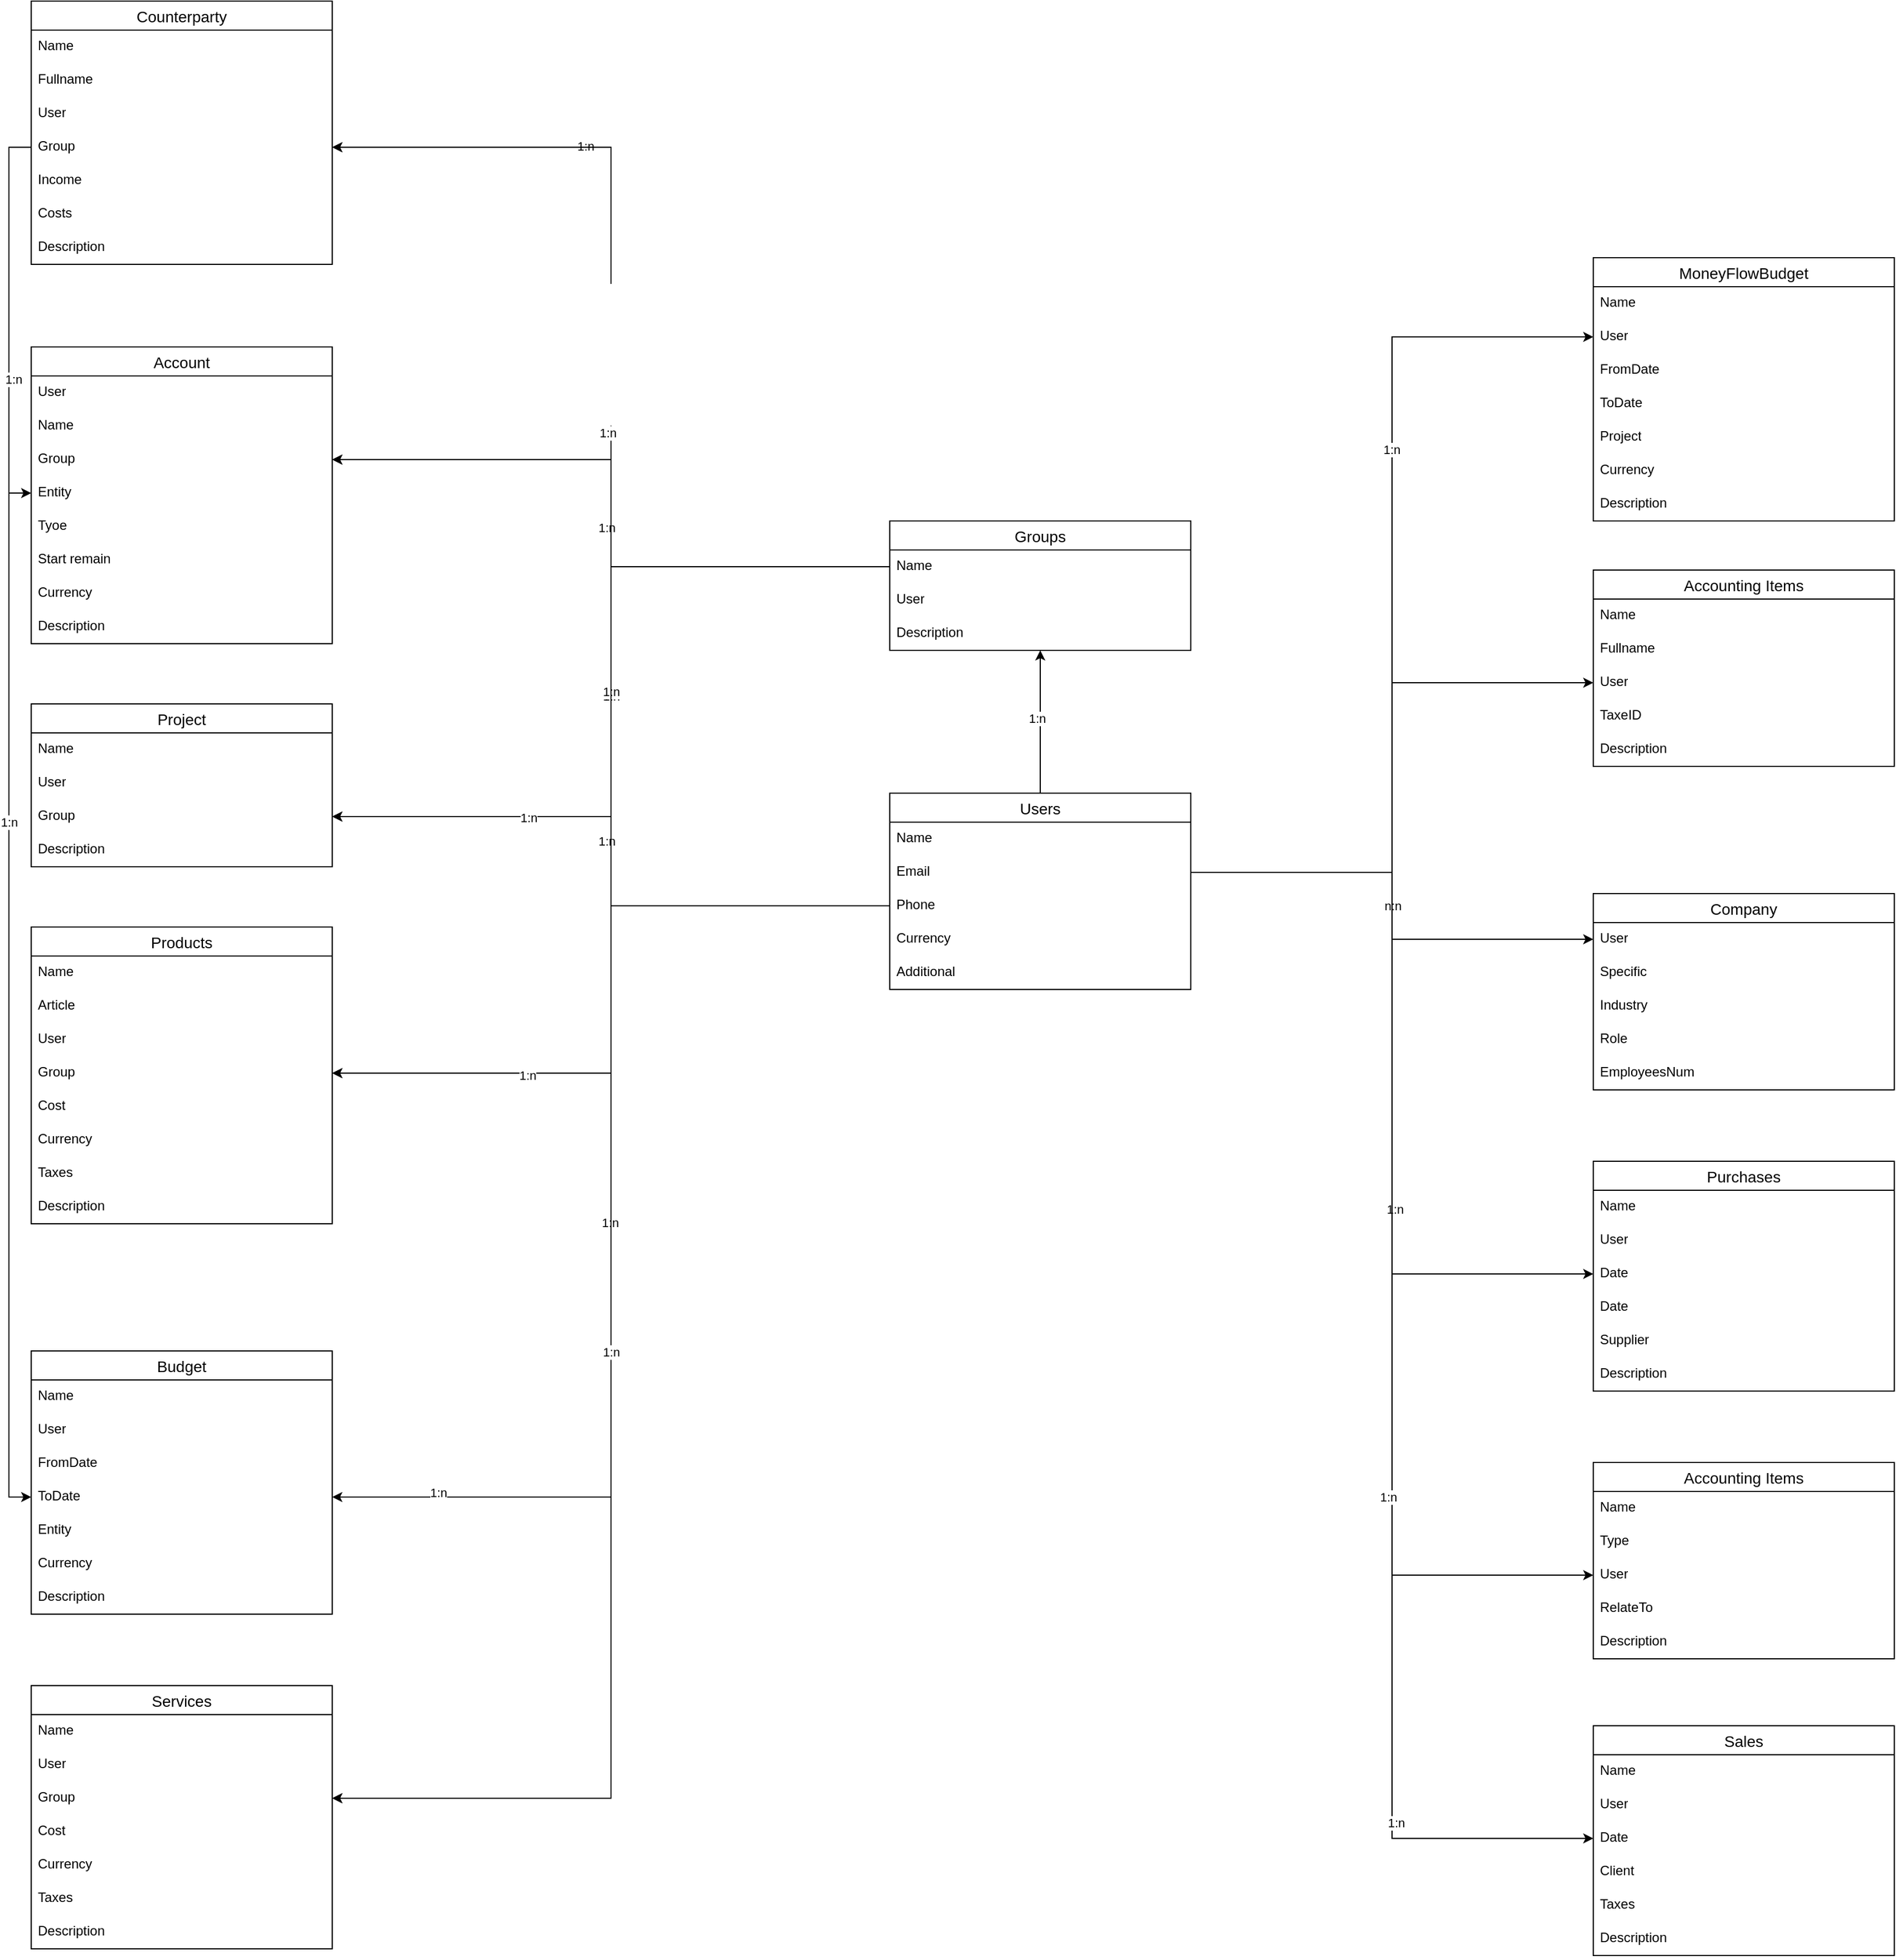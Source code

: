 <mxfile version="21.6.8" type="github">
  <diagram name="Страница — 1" id="mEp1RRlqgZ2As4-U362g">
    <mxGraphModel dx="4247" dy="3499" grid="1" gridSize="10" guides="1" tooltips="1" connect="1" arrows="1" fold="1" page="1" pageScale="1" pageWidth="827" pageHeight="1169" math="0" shadow="0">
      <root>
        <mxCell id="0" />
        <mxCell id="1" parent="0" />
        <mxCell id="NKSvLtSjJCqByz_AvDBq-24" style="edgeStyle=orthogonalEdgeStyle;rounded=0;orthogonalLoop=1;jettySize=auto;html=1;exitX=0;exitY=0.5;exitDx=0;exitDy=0;entryX=1;entryY=0.5;entryDx=0;entryDy=0;" parent="1" source="NKSvLtSjJCqByz_AvDBq-4" target="NKSvLtSjJCqByz_AvDBq-17" edge="1">
          <mxGeometry relative="1" as="geometry" />
        </mxCell>
        <mxCell id="NKSvLtSjJCqByz_AvDBq-25" value="1:n" style="edgeLabel;html=1;align=center;verticalAlign=middle;resizable=0;points=[];" parent="NKSvLtSjJCqByz_AvDBq-24" vertex="1" connectable="0">
          <mxGeometry x="-0.027" relative="1" as="geometry">
            <mxPoint as="offset" />
          </mxGeometry>
        </mxCell>
        <mxCell id="dPXrafUQXEAh571yOO6m-11" style="edgeStyle=orthogonalEdgeStyle;rounded=0;orthogonalLoop=1;jettySize=auto;html=1;exitX=0.5;exitY=0;exitDx=0;exitDy=0;entryX=0.5;entryY=1;entryDx=0;entryDy=0;" edge="1" parent="1" source="NKSvLtSjJCqByz_AvDBq-1" target="NKSvLtSjJCqByz_AvDBq-110">
          <mxGeometry relative="1" as="geometry" />
        </mxCell>
        <mxCell id="dPXrafUQXEAh571yOO6m-12" value="1:n" style="edgeLabel;html=1;align=center;verticalAlign=middle;resizable=0;points=[];" vertex="1" connectable="0" parent="dPXrafUQXEAh571yOO6m-11">
          <mxGeometry x="0.051" y="3" relative="1" as="geometry">
            <mxPoint as="offset" />
          </mxGeometry>
        </mxCell>
        <mxCell id="NKSvLtSjJCqByz_AvDBq-1" value="Users" style="swimlane;fontStyle=0;childLayout=stackLayout;horizontal=1;startSize=26;horizontalStack=0;resizeParent=1;resizeParentMax=0;resizeLast=0;collapsible=1;marginBottom=0;align=center;fontSize=14;" parent="1" vertex="1">
          <mxGeometry x="340" width="270" height="176" as="geometry" />
        </mxCell>
        <mxCell id="NKSvLtSjJCqByz_AvDBq-2" value="Name" style="text;strokeColor=none;fillColor=none;spacingLeft=4;spacingRight=4;overflow=hidden;rotatable=0;points=[[0,0.5],[1,0.5]];portConstraint=eastwest;fontSize=12;whiteSpace=wrap;html=1;" parent="NKSvLtSjJCqByz_AvDBq-1" vertex="1">
          <mxGeometry y="26" width="270" height="30" as="geometry" />
        </mxCell>
        <mxCell id="NKSvLtSjJCqByz_AvDBq-3" value="Email" style="text;strokeColor=none;fillColor=none;spacingLeft=4;spacingRight=4;overflow=hidden;rotatable=0;points=[[0,0.5],[1,0.5]];portConstraint=eastwest;fontSize=12;whiteSpace=wrap;html=1;" parent="NKSvLtSjJCqByz_AvDBq-1" vertex="1">
          <mxGeometry y="56" width="270" height="30" as="geometry" />
        </mxCell>
        <mxCell id="NKSvLtSjJCqByz_AvDBq-4" value="Phone" style="text;strokeColor=none;fillColor=none;spacingLeft=4;spacingRight=4;overflow=hidden;rotatable=0;points=[[0,0.5],[1,0.5]];portConstraint=eastwest;fontSize=12;whiteSpace=wrap;html=1;" parent="NKSvLtSjJCqByz_AvDBq-1" vertex="1">
          <mxGeometry y="86" width="270" height="30" as="geometry" />
        </mxCell>
        <mxCell id="NKSvLtSjJCqByz_AvDBq-10" value="Currency" style="text;strokeColor=none;fillColor=none;spacingLeft=4;spacingRight=4;overflow=hidden;rotatable=0;points=[[0,0.5],[1,0.5]];portConstraint=eastwest;fontSize=12;whiteSpace=wrap;html=1;" parent="NKSvLtSjJCqByz_AvDBq-1" vertex="1">
          <mxGeometry y="116" width="270" height="30" as="geometry" />
        </mxCell>
        <mxCell id="NKSvLtSjJCqByz_AvDBq-11" value="Additional" style="text;strokeColor=none;fillColor=none;spacingLeft=4;spacingRight=4;overflow=hidden;rotatable=0;points=[[0,0.5],[1,0.5]];portConstraint=eastwest;fontSize=12;whiteSpace=wrap;html=1;" parent="NKSvLtSjJCqByz_AvDBq-1" vertex="1">
          <mxGeometry y="146" width="270" height="30" as="geometry" />
        </mxCell>
        <mxCell id="NKSvLtSjJCqByz_AvDBq-14" value="Account" style="swimlane;fontStyle=0;childLayout=stackLayout;horizontal=1;startSize=26;horizontalStack=0;resizeParent=1;resizeParentMax=0;resizeLast=0;collapsible=1;marginBottom=0;align=center;fontSize=14;" parent="1" vertex="1">
          <mxGeometry x="-430" y="-400" width="270" height="266" as="geometry" />
        </mxCell>
        <mxCell id="NKSvLtSjJCqByz_AvDBq-15" value="User" style="text;strokeColor=none;fillColor=none;spacingLeft=4;spacingRight=4;overflow=hidden;rotatable=0;points=[[0,0.5],[1,0.5]];portConstraint=eastwest;fontSize=12;whiteSpace=wrap;html=1;" parent="NKSvLtSjJCqByz_AvDBq-14" vertex="1">
          <mxGeometry y="26" width="270" height="30" as="geometry" />
        </mxCell>
        <mxCell id="NKSvLtSjJCqByz_AvDBq-16" value="Name" style="text;strokeColor=none;fillColor=none;spacingLeft=4;spacingRight=4;overflow=hidden;rotatable=0;points=[[0,0.5],[1,0.5]];portConstraint=eastwest;fontSize=12;whiteSpace=wrap;html=1;" parent="NKSvLtSjJCqByz_AvDBq-14" vertex="1">
          <mxGeometry y="56" width="270" height="30" as="geometry" />
        </mxCell>
        <mxCell id="NKSvLtSjJCqByz_AvDBq-17" value="Group" style="text;strokeColor=none;fillColor=none;spacingLeft=4;spacingRight=4;overflow=hidden;rotatable=0;points=[[0,0.5],[1,0.5]];portConstraint=eastwest;fontSize=12;whiteSpace=wrap;html=1;" parent="NKSvLtSjJCqByz_AvDBq-14" vertex="1">
          <mxGeometry y="86" width="270" height="30" as="geometry" />
        </mxCell>
        <mxCell id="NKSvLtSjJCqByz_AvDBq-18" value="Entity" style="text;strokeColor=none;fillColor=none;spacingLeft=4;spacingRight=4;overflow=hidden;rotatable=0;points=[[0,0.5],[1,0.5]];portConstraint=eastwest;fontSize=12;whiteSpace=wrap;html=1;" parent="NKSvLtSjJCqByz_AvDBq-14" vertex="1">
          <mxGeometry y="116" width="270" height="30" as="geometry" />
        </mxCell>
        <mxCell id="NKSvLtSjJCqByz_AvDBq-19" value="Tyoe" style="text;strokeColor=none;fillColor=none;spacingLeft=4;spacingRight=4;overflow=hidden;rotatable=0;points=[[0,0.5],[1,0.5]];portConstraint=eastwest;fontSize=12;whiteSpace=wrap;html=1;" parent="NKSvLtSjJCqByz_AvDBq-14" vertex="1">
          <mxGeometry y="146" width="270" height="30" as="geometry" />
        </mxCell>
        <mxCell id="NKSvLtSjJCqByz_AvDBq-20" value="Start remain" style="text;strokeColor=none;fillColor=none;spacingLeft=4;spacingRight=4;overflow=hidden;rotatable=0;points=[[0,0.5],[1,0.5]];portConstraint=eastwest;fontSize=12;whiteSpace=wrap;html=1;" parent="NKSvLtSjJCqByz_AvDBq-14" vertex="1">
          <mxGeometry y="176" width="270" height="30" as="geometry" />
        </mxCell>
        <mxCell id="NKSvLtSjJCqByz_AvDBq-21" value="Currency" style="text;strokeColor=none;fillColor=none;spacingLeft=4;spacingRight=4;overflow=hidden;rotatable=0;points=[[0,0.5],[1,0.5]];portConstraint=eastwest;fontSize=12;whiteSpace=wrap;html=1;" parent="NKSvLtSjJCqByz_AvDBq-14" vertex="1">
          <mxGeometry y="206" width="270" height="30" as="geometry" />
        </mxCell>
        <mxCell id="NKSvLtSjJCqByz_AvDBq-22" value="Description" style="text;strokeColor=none;fillColor=none;spacingLeft=4;spacingRight=4;overflow=hidden;rotatable=0;points=[[0,0.5],[1,0.5]];portConstraint=eastwest;fontSize=12;whiteSpace=wrap;html=1;" parent="NKSvLtSjJCqByz_AvDBq-14" vertex="1">
          <mxGeometry y="236" width="270" height="30" as="geometry" />
        </mxCell>
        <mxCell id="NKSvLtSjJCqByz_AvDBq-26" value="Company" style="swimlane;fontStyle=0;childLayout=stackLayout;horizontal=1;startSize=26;horizontalStack=0;resizeParent=1;resizeParentMax=0;resizeLast=0;collapsible=1;marginBottom=0;align=center;fontSize=14;" parent="1" vertex="1">
          <mxGeometry x="971" y="90" width="270" height="176" as="geometry" />
        </mxCell>
        <mxCell id="NKSvLtSjJCqByz_AvDBq-27" value="User" style="text;strokeColor=none;fillColor=none;spacingLeft=4;spacingRight=4;overflow=hidden;rotatable=0;points=[[0,0.5],[1,0.5]];portConstraint=eastwest;fontSize=12;whiteSpace=wrap;html=1;" parent="NKSvLtSjJCqByz_AvDBq-26" vertex="1">
          <mxGeometry y="26" width="270" height="30" as="geometry" />
        </mxCell>
        <mxCell id="NKSvLtSjJCqByz_AvDBq-28" value="Specific" style="text;strokeColor=none;fillColor=none;spacingLeft=4;spacingRight=4;overflow=hidden;rotatable=0;points=[[0,0.5],[1,0.5]];portConstraint=eastwest;fontSize=12;whiteSpace=wrap;html=1;" parent="NKSvLtSjJCqByz_AvDBq-26" vertex="1">
          <mxGeometry y="56" width="270" height="30" as="geometry" />
        </mxCell>
        <mxCell id="NKSvLtSjJCqByz_AvDBq-29" value="Industry" style="text;strokeColor=none;fillColor=none;spacingLeft=4;spacingRight=4;overflow=hidden;rotatable=0;points=[[0,0.5],[1,0.5]];portConstraint=eastwest;fontSize=12;whiteSpace=wrap;html=1;" parent="NKSvLtSjJCqByz_AvDBq-26" vertex="1">
          <mxGeometry y="86" width="270" height="30" as="geometry" />
        </mxCell>
        <mxCell id="NKSvLtSjJCqByz_AvDBq-30" value="Role" style="text;strokeColor=none;fillColor=none;spacingLeft=4;spacingRight=4;overflow=hidden;rotatable=0;points=[[0,0.5],[1,0.5]];portConstraint=eastwest;fontSize=12;whiteSpace=wrap;html=1;" parent="NKSvLtSjJCqByz_AvDBq-26" vertex="1">
          <mxGeometry y="116" width="270" height="30" as="geometry" />
        </mxCell>
        <mxCell id="NKSvLtSjJCqByz_AvDBq-31" value="EmployeesNum" style="text;strokeColor=none;fillColor=none;spacingLeft=4;spacingRight=4;overflow=hidden;rotatable=0;points=[[0,0.5],[1,0.5]];portConstraint=eastwest;fontSize=12;whiteSpace=wrap;html=1;" parent="NKSvLtSjJCqByz_AvDBq-26" vertex="1">
          <mxGeometry y="146" width="270" height="30" as="geometry" />
        </mxCell>
        <mxCell id="NKSvLtSjJCqByz_AvDBq-32" value="n:n" style="edgeStyle=orthogonalEdgeStyle;rounded=0;orthogonalLoop=1;jettySize=auto;html=1;exitX=1;exitY=0.5;exitDx=0;exitDy=0;" parent="1" source="NKSvLtSjJCqByz_AvDBq-3" target="NKSvLtSjJCqByz_AvDBq-27" edge="1">
          <mxGeometry relative="1" as="geometry" />
        </mxCell>
        <mxCell id="NKSvLtSjJCqByz_AvDBq-33" value="Sales" style="swimlane;fontStyle=0;childLayout=stackLayout;horizontal=1;startSize=26;horizontalStack=0;resizeParent=1;resizeParentMax=0;resizeLast=0;collapsible=1;marginBottom=0;align=center;fontSize=14;" parent="1" vertex="1">
          <mxGeometry x="971" y="836" width="270" height="206" as="geometry" />
        </mxCell>
        <mxCell id="NKSvLtSjJCqByz_AvDBq-34" value="Name" style="text;strokeColor=none;fillColor=none;spacingLeft=4;spacingRight=4;overflow=hidden;rotatable=0;points=[[0,0.5],[1,0.5]];portConstraint=eastwest;fontSize=12;whiteSpace=wrap;html=1;" parent="NKSvLtSjJCqByz_AvDBq-33" vertex="1">
          <mxGeometry y="26" width="270" height="30" as="geometry" />
        </mxCell>
        <mxCell id="NKSvLtSjJCqByz_AvDBq-35" value="User" style="text;strokeColor=none;fillColor=none;spacingLeft=4;spacingRight=4;overflow=hidden;rotatable=0;points=[[0,0.5],[1,0.5]];portConstraint=eastwest;fontSize=12;whiteSpace=wrap;html=1;" parent="NKSvLtSjJCqByz_AvDBq-33" vertex="1">
          <mxGeometry y="56" width="270" height="30" as="geometry" />
        </mxCell>
        <mxCell id="NKSvLtSjJCqByz_AvDBq-36" value="Date" style="text;strokeColor=none;fillColor=none;spacingLeft=4;spacingRight=4;overflow=hidden;rotatable=0;points=[[0,0.5],[1,0.5]];portConstraint=eastwest;fontSize=12;whiteSpace=wrap;html=1;" parent="NKSvLtSjJCqByz_AvDBq-33" vertex="1">
          <mxGeometry y="86" width="270" height="30" as="geometry" />
        </mxCell>
        <mxCell id="NKSvLtSjJCqByz_AvDBq-37" value="Client" style="text;strokeColor=none;fillColor=none;spacingLeft=4;spacingRight=4;overflow=hidden;rotatable=0;points=[[0,0.5],[1,0.5]];portConstraint=eastwest;fontSize=12;whiteSpace=wrap;html=1;" parent="NKSvLtSjJCqByz_AvDBq-33" vertex="1">
          <mxGeometry y="116" width="270" height="30" as="geometry" />
        </mxCell>
        <mxCell id="NKSvLtSjJCqByz_AvDBq-38" value="Taxes" style="text;strokeColor=none;fillColor=none;spacingLeft=4;spacingRight=4;overflow=hidden;rotatable=0;points=[[0,0.5],[1,0.5]];portConstraint=eastwest;fontSize=12;whiteSpace=wrap;html=1;" parent="NKSvLtSjJCqByz_AvDBq-33" vertex="1">
          <mxGeometry y="146" width="270" height="30" as="geometry" />
        </mxCell>
        <mxCell id="NKSvLtSjJCqByz_AvDBq-39" value="Description" style="text;strokeColor=none;fillColor=none;spacingLeft=4;spacingRight=4;overflow=hidden;rotatable=0;points=[[0,0.5],[1,0.5]];portConstraint=eastwest;fontSize=12;whiteSpace=wrap;html=1;" parent="NKSvLtSjJCqByz_AvDBq-33" vertex="1">
          <mxGeometry y="176" width="270" height="30" as="geometry" />
        </mxCell>
        <mxCell id="NKSvLtSjJCqByz_AvDBq-40" value="Purchases" style="swimlane;fontStyle=0;childLayout=stackLayout;horizontal=1;startSize=26;horizontalStack=0;resizeParent=1;resizeParentMax=0;resizeLast=0;collapsible=1;marginBottom=0;align=center;fontSize=14;" parent="1" vertex="1">
          <mxGeometry x="971" y="330" width="270" height="206" as="geometry" />
        </mxCell>
        <mxCell id="NKSvLtSjJCqByz_AvDBq-41" value="Name" style="text;strokeColor=none;fillColor=none;spacingLeft=4;spacingRight=4;overflow=hidden;rotatable=0;points=[[0,0.5],[1,0.5]];portConstraint=eastwest;fontSize=12;whiteSpace=wrap;html=1;" parent="NKSvLtSjJCqByz_AvDBq-40" vertex="1">
          <mxGeometry y="26" width="270" height="30" as="geometry" />
        </mxCell>
        <mxCell id="NKSvLtSjJCqByz_AvDBq-42" value="User" style="text;strokeColor=none;fillColor=none;spacingLeft=4;spacingRight=4;overflow=hidden;rotatable=0;points=[[0,0.5],[1,0.5]];portConstraint=eastwest;fontSize=12;whiteSpace=wrap;html=1;" parent="NKSvLtSjJCqByz_AvDBq-40" vertex="1">
          <mxGeometry y="56" width="270" height="30" as="geometry" />
        </mxCell>
        <mxCell id="NKSvLtSjJCqByz_AvDBq-43" value="Date" style="text;strokeColor=none;fillColor=none;spacingLeft=4;spacingRight=4;overflow=hidden;rotatable=0;points=[[0,0.5],[1,0.5]];portConstraint=eastwest;fontSize=12;whiteSpace=wrap;html=1;" parent="NKSvLtSjJCqByz_AvDBq-40" vertex="1">
          <mxGeometry y="86" width="270" height="30" as="geometry" />
        </mxCell>
        <mxCell id="NKSvLtSjJCqByz_AvDBq-169" value="Date" style="text;strokeColor=none;fillColor=none;spacingLeft=4;spacingRight=4;overflow=hidden;rotatable=0;points=[[0,0.5],[1,0.5]];portConstraint=eastwest;fontSize=12;whiteSpace=wrap;html=1;" parent="NKSvLtSjJCqByz_AvDBq-40" vertex="1">
          <mxGeometry y="116" width="270" height="30" as="geometry" />
        </mxCell>
        <mxCell id="NKSvLtSjJCqByz_AvDBq-44" value="Supplier" style="text;strokeColor=none;fillColor=none;spacingLeft=4;spacingRight=4;overflow=hidden;rotatable=0;points=[[0,0.5],[1,0.5]];portConstraint=eastwest;fontSize=12;whiteSpace=wrap;html=1;" parent="NKSvLtSjJCqByz_AvDBq-40" vertex="1">
          <mxGeometry y="146" width="270" height="30" as="geometry" />
        </mxCell>
        <mxCell id="NKSvLtSjJCqByz_AvDBq-45" value="Description" style="text;strokeColor=none;fillColor=none;spacingLeft=4;spacingRight=4;overflow=hidden;rotatable=0;points=[[0,0.5],[1,0.5]];portConstraint=eastwest;fontSize=12;whiteSpace=wrap;html=1;" parent="NKSvLtSjJCqByz_AvDBq-40" vertex="1">
          <mxGeometry y="176" width="270" height="30" as="geometry" />
        </mxCell>
        <mxCell id="NKSvLtSjJCqByz_AvDBq-46" value="Budget" style="swimlane;fontStyle=0;childLayout=stackLayout;horizontal=1;startSize=26;horizontalStack=0;resizeParent=1;resizeParentMax=0;resizeLast=0;collapsible=1;marginBottom=0;align=center;fontSize=14;" parent="1" vertex="1">
          <mxGeometry x="-430" y="500" width="270" height="236" as="geometry" />
        </mxCell>
        <mxCell id="NKSvLtSjJCqByz_AvDBq-47" value="Name" style="text;strokeColor=none;fillColor=none;spacingLeft=4;spacingRight=4;overflow=hidden;rotatable=0;points=[[0,0.5],[1,0.5]];portConstraint=eastwest;fontSize=12;whiteSpace=wrap;html=1;" parent="NKSvLtSjJCqByz_AvDBq-46" vertex="1">
          <mxGeometry y="26" width="270" height="30" as="geometry" />
        </mxCell>
        <mxCell id="NKSvLtSjJCqByz_AvDBq-48" value="User" style="text;strokeColor=none;fillColor=none;spacingLeft=4;spacingRight=4;overflow=hidden;rotatable=0;points=[[0,0.5],[1,0.5]];portConstraint=eastwest;fontSize=12;whiteSpace=wrap;html=1;" parent="NKSvLtSjJCqByz_AvDBq-46" vertex="1">
          <mxGeometry y="56" width="270" height="30" as="geometry" />
        </mxCell>
        <mxCell id="NKSvLtSjJCqByz_AvDBq-49" value="FromDate" style="text;strokeColor=none;fillColor=none;spacingLeft=4;spacingRight=4;overflow=hidden;rotatable=0;points=[[0,0.5],[1,0.5]];portConstraint=eastwest;fontSize=12;whiteSpace=wrap;html=1;" parent="NKSvLtSjJCqByz_AvDBq-46" vertex="1">
          <mxGeometry y="86" width="270" height="30" as="geometry" />
        </mxCell>
        <mxCell id="NKSvLtSjJCqByz_AvDBq-50" value="ToDate" style="text;strokeColor=none;fillColor=none;spacingLeft=4;spacingRight=4;overflow=hidden;rotatable=0;points=[[0,0.5],[1,0.5]];portConstraint=eastwest;fontSize=12;whiteSpace=wrap;html=1;" parent="NKSvLtSjJCqByz_AvDBq-46" vertex="1">
          <mxGeometry y="116" width="270" height="30" as="geometry" />
        </mxCell>
        <mxCell id="NKSvLtSjJCqByz_AvDBq-51" value="Entity" style="text;strokeColor=none;fillColor=none;spacingLeft=4;spacingRight=4;overflow=hidden;rotatable=0;points=[[0,0.5],[1,0.5]];portConstraint=eastwest;fontSize=12;whiteSpace=wrap;html=1;" parent="NKSvLtSjJCqByz_AvDBq-46" vertex="1">
          <mxGeometry y="146" width="270" height="30" as="geometry" />
        </mxCell>
        <mxCell id="NKSvLtSjJCqByz_AvDBq-52" value="Currency" style="text;strokeColor=none;fillColor=none;spacingLeft=4;spacingRight=4;overflow=hidden;rotatable=0;points=[[0,0.5],[1,0.5]];portConstraint=eastwest;fontSize=12;whiteSpace=wrap;html=1;" parent="NKSvLtSjJCqByz_AvDBq-46" vertex="1">
          <mxGeometry y="176" width="270" height="30" as="geometry" />
        </mxCell>
        <mxCell id="NKSvLtSjJCqByz_AvDBq-53" value="Description" style="text;strokeColor=none;fillColor=none;spacingLeft=4;spacingRight=4;overflow=hidden;rotatable=0;points=[[0,0.5],[1,0.5]];portConstraint=eastwest;fontSize=12;whiteSpace=wrap;html=1;" parent="NKSvLtSjJCqByz_AvDBq-46" vertex="1">
          <mxGeometry y="206" width="270" height="30" as="geometry" />
        </mxCell>
        <mxCell id="NKSvLtSjJCqByz_AvDBq-54" value="MoneyFlowBudget" style="swimlane;fontStyle=0;childLayout=stackLayout;horizontal=1;startSize=26;horizontalStack=0;resizeParent=1;resizeParentMax=0;resizeLast=0;collapsible=1;marginBottom=0;align=center;fontSize=14;" parent="1" vertex="1">
          <mxGeometry x="971" y="-480" width="270" height="236" as="geometry" />
        </mxCell>
        <mxCell id="NKSvLtSjJCqByz_AvDBq-55" value="Name" style="text;strokeColor=none;fillColor=none;spacingLeft=4;spacingRight=4;overflow=hidden;rotatable=0;points=[[0,0.5],[1,0.5]];portConstraint=eastwest;fontSize=12;whiteSpace=wrap;html=1;" parent="NKSvLtSjJCqByz_AvDBq-54" vertex="1">
          <mxGeometry y="26" width="270" height="30" as="geometry" />
        </mxCell>
        <mxCell id="NKSvLtSjJCqByz_AvDBq-56" value="User" style="text;strokeColor=none;fillColor=none;spacingLeft=4;spacingRight=4;overflow=hidden;rotatable=0;points=[[0,0.5],[1,0.5]];portConstraint=eastwest;fontSize=12;whiteSpace=wrap;html=1;" parent="NKSvLtSjJCqByz_AvDBq-54" vertex="1">
          <mxGeometry y="56" width="270" height="30" as="geometry" />
        </mxCell>
        <mxCell id="NKSvLtSjJCqByz_AvDBq-57" value="FromDate" style="text;strokeColor=none;fillColor=none;spacingLeft=4;spacingRight=4;overflow=hidden;rotatable=0;points=[[0,0.5],[1,0.5]];portConstraint=eastwest;fontSize=12;whiteSpace=wrap;html=1;" parent="NKSvLtSjJCqByz_AvDBq-54" vertex="1">
          <mxGeometry y="86" width="270" height="30" as="geometry" />
        </mxCell>
        <mxCell id="NKSvLtSjJCqByz_AvDBq-58" value="ToDate" style="text;strokeColor=none;fillColor=none;spacingLeft=4;spacingRight=4;overflow=hidden;rotatable=0;points=[[0,0.5],[1,0.5]];portConstraint=eastwest;fontSize=12;whiteSpace=wrap;html=1;" parent="NKSvLtSjJCqByz_AvDBq-54" vertex="1">
          <mxGeometry y="116" width="270" height="30" as="geometry" />
        </mxCell>
        <mxCell id="NKSvLtSjJCqByz_AvDBq-59" value="Project" style="text;strokeColor=none;fillColor=none;spacingLeft=4;spacingRight=4;overflow=hidden;rotatable=0;points=[[0,0.5],[1,0.5]];portConstraint=eastwest;fontSize=12;whiteSpace=wrap;html=1;" parent="NKSvLtSjJCqByz_AvDBq-54" vertex="1">
          <mxGeometry y="146" width="270" height="30" as="geometry" />
        </mxCell>
        <mxCell id="NKSvLtSjJCqByz_AvDBq-60" value="Currency" style="text;strokeColor=none;fillColor=none;spacingLeft=4;spacingRight=4;overflow=hidden;rotatable=0;points=[[0,0.5],[1,0.5]];portConstraint=eastwest;fontSize=12;whiteSpace=wrap;html=1;" parent="NKSvLtSjJCqByz_AvDBq-54" vertex="1">
          <mxGeometry y="176" width="270" height="30" as="geometry" />
        </mxCell>
        <mxCell id="NKSvLtSjJCqByz_AvDBq-61" value="Description" style="text;strokeColor=none;fillColor=none;spacingLeft=4;spacingRight=4;overflow=hidden;rotatable=0;points=[[0,0.5],[1,0.5]];portConstraint=eastwest;fontSize=12;whiteSpace=wrap;html=1;" parent="NKSvLtSjJCqByz_AvDBq-54" vertex="1">
          <mxGeometry y="206" width="270" height="30" as="geometry" />
        </mxCell>
        <mxCell id="NKSvLtSjJCqByz_AvDBq-62" value="Project" style="swimlane;fontStyle=0;childLayout=stackLayout;horizontal=1;startSize=26;horizontalStack=0;resizeParent=1;resizeParentMax=0;resizeLast=0;collapsible=1;marginBottom=0;align=center;fontSize=14;" parent="1" vertex="1">
          <mxGeometry x="-430" y="-80" width="270" height="146" as="geometry" />
        </mxCell>
        <mxCell id="NKSvLtSjJCqByz_AvDBq-63" value="Name" style="text;strokeColor=none;fillColor=none;spacingLeft=4;spacingRight=4;overflow=hidden;rotatable=0;points=[[0,0.5],[1,0.5]];portConstraint=eastwest;fontSize=12;whiteSpace=wrap;html=1;" parent="NKSvLtSjJCqByz_AvDBq-62" vertex="1">
          <mxGeometry y="26" width="270" height="30" as="geometry" />
        </mxCell>
        <mxCell id="NKSvLtSjJCqByz_AvDBq-64" value="User" style="text;strokeColor=none;fillColor=none;spacingLeft=4;spacingRight=4;overflow=hidden;rotatable=0;points=[[0,0.5],[1,0.5]];portConstraint=eastwest;fontSize=12;whiteSpace=wrap;html=1;" parent="NKSvLtSjJCqByz_AvDBq-62" vertex="1">
          <mxGeometry y="56" width="270" height="30" as="geometry" />
        </mxCell>
        <mxCell id="NKSvLtSjJCqByz_AvDBq-65" value="Group" style="text;strokeColor=none;fillColor=none;spacingLeft=4;spacingRight=4;overflow=hidden;rotatable=0;points=[[0,0.5],[1,0.5]];portConstraint=eastwest;fontSize=12;whiteSpace=wrap;html=1;" parent="NKSvLtSjJCqByz_AvDBq-62" vertex="1">
          <mxGeometry y="86" width="270" height="30" as="geometry" />
        </mxCell>
        <mxCell id="NKSvLtSjJCqByz_AvDBq-69" value="Description" style="text;strokeColor=none;fillColor=none;spacingLeft=4;spacingRight=4;overflow=hidden;rotatable=0;points=[[0,0.5],[1,0.5]];portConstraint=eastwest;fontSize=12;whiteSpace=wrap;html=1;" parent="NKSvLtSjJCqByz_AvDBq-62" vertex="1">
          <mxGeometry y="116" width="270" height="30" as="geometry" />
        </mxCell>
        <mxCell id="NKSvLtSjJCqByz_AvDBq-70" value="Counterparty" style="swimlane;fontStyle=0;childLayout=stackLayout;horizontal=1;startSize=26;horizontalStack=0;resizeParent=1;resizeParentMax=0;resizeLast=0;collapsible=1;marginBottom=0;align=center;fontSize=14;" parent="1" vertex="1">
          <mxGeometry x="-430" y="-710" width="270" height="236" as="geometry" />
        </mxCell>
        <mxCell id="NKSvLtSjJCqByz_AvDBq-71" value="Name" style="text;strokeColor=none;fillColor=none;spacingLeft=4;spacingRight=4;overflow=hidden;rotatable=0;points=[[0,0.5],[1,0.5]];portConstraint=eastwest;fontSize=12;whiteSpace=wrap;html=1;" parent="NKSvLtSjJCqByz_AvDBq-70" vertex="1">
          <mxGeometry y="26" width="270" height="30" as="geometry" />
        </mxCell>
        <mxCell id="NKSvLtSjJCqByz_AvDBq-73" value="Fullname" style="text;strokeColor=none;fillColor=none;spacingLeft=4;spacingRight=4;overflow=hidden;rotatable=0;points=[[0,0.5],[1,0.5]];portConstraint=eastwest;fontSize=12;whiteSpace=wrap;html=1;" parent="NKSvLtSjJCqByz_AvDBq-70" vertex="1">
          <mxGeometry y="56" width="270" height="30" as="geometry" />
        </mxCell>
        <mxCell id="NKSvLtSjJCqByz_AvDBq-72" value="User" style="text;strokeColor=none;fillColor=none;spacingLeft=4;spacingRight=4;overflow=hidden;rotatable=0;points=[[0,0.5],[1,0.5]];portConstraint=eastwest;fontSize=12;whiteSpace=wrap;html=1;" parent="NKSvLtSjJCqByz_AvDBq-70" vertex="1">
          <mxGeometry y="86" width="270" height="30" as="geometry" />
        </mxCell>
        <mxCell id="NKSvLtSjJCqByz_AvDBq-74" value="Group" style="text;strokeColor=none;fillColor=none;spacingLeft=4;spacingRight=4;overflow=hidden;rotatable=0;points=[[0,0.5],[1,0.5]];portConstraint=eastwest;fontSize=12;whiteSpace=wrap;html=1;" parent="NKSvLtSjJCqByz_AvDBq-70" vertex="1">
          <mxGeometry y="116" width="270" height="30" as="geometry" />
        </mxCell>
        <mxCell id="NKSvLtSjJCqByz_AvDBq-75" value="Income" style="text;strokeColor=none;fillColor=none;spacingLeft=4;spacingRight=4;overflow=hidden;rotatable=0;points=[[0,0.5],[1,0.5]];portConstraint=eastwest;fontSize=12;whiteSpace=wrap;html=1;" parent="NKSvLtSjJCqByz_AvDBq-70" vertex="1">
          <mxGeometry y="146" width="270" height="30" as="geometry" />
        </mxCell>
        <mxCell id="NKSvLtSjJCqByz_AvDBq-76" value="Costs" style="text;strokeColor=none;fillColor=none;spacingLeft=4;spacingRight=4;overflow=hidden;rotatable=0;points=[[0,0.5],[1,0.5]];portConstraint=eastwest;fontSize=12;whiteSpace=wrap;html=1;" parent="NKSvLtSjJCqByz_AvDBq-70" vertex="1">
          <mxGeometry y="176" width="270" height="30" as="geometry" />
        </mxCell>
        <mxCell id="NKSvLtSjJCqByz_AvDBq-77" value="Description" style="text;strokeColor=none;fillColor=none;spacingLeft=4;spacingRight=4;overflow=hidden;rotatable=0;points=[[0,0.5],[1,0.5]];portConstraint=eastwest;fontSize=12;whiteSpace=wrap;html=1;" parent="NKSvLtSjJCqByz_AvDBq-70" vertex="1">
          <mxGeometry y="206" width="270" height="30" as="geometry" />
        </mxCell>
        <mxCell id="NKSvLtSjJCqByz_AvDBq-78" value="Accounting Items" style="swimlane;fontStyle=0;childLayout=stackLayout;horizontal=1;startSize=26;horizontalStack=0;resizeParent=1;resizeParentMax=0;resizeLast=0;collapsible=1;marginBottom=0;align=center;fontSize=14;" parent="1" vertex="1">
          <mxGeometry x="971" y="600" width="270" height="176" as="geometry" />
        </mxCell>
        <mxCell id="NKSvLtSjJCqByz_AvDBq-79" value="Name" style="text;strokeColor=none;fillColor=none;spacingLeft=4;spacingRight=4;overflow=hidden;rotatable=0;points=[[0,0.5],[1,0.5]];portConstraint=eastwest;fontSize=12;whiteSpace=wrap;html=1;" parent="NKSvLtSjJCqByz_AvDBq-78" vertex="1">
          <mxGeometry y="26" width="270" height="30" as="geometry" />
        </mxCell>
        <mxCell id="NKSvLtSjJCqByz_AvDBq-80" value="Type" style="text;strokeColor=none;fillColor=none;spacingLeft=4;spacingRight=4;overflow=hidden;rotatable=0;points=[[0,0.5],[1,0.5]];portConstraint=eastwest;fontSize=12;whiteSpace=wrap;html=1;" parent="NKSvLtSjJCqByz_AvDBq-78" vertex="1">
          <mxGeometry y="56" width="270" height="30" as="geometry" />
        </mxCell>
        <mxCell id="NKSvLtSjJCqByz_AvDBq-81" value="User" style="text;strokeColor=none;fillColor=none;spacingLeft=4;spacingRight=4;overflow=hidden;rotatable=0;points=[[0,0.5],[1,0.5]];portConstraint=eastwest;fontSize=12;whiteSpace=wrap;html=1;" parent="NKSvLtSjJCqByz_AvDBq-78" vertex="1">
          <mxGeometry y="86" width="270" height="30" as="geometry" />
        </mxCell>
        <mxCell id="NKSvLtSjJCqByz_AvDBq-82" value="RelateTo" style="text;strokeColor=none;fillColor=none;spacingLeft=4;spacingRight=4;overflow=hidden;rotatable=0;points=[[0,0.5],[1,0.5]];portConstraint=eastwest;fontSize=12;whiteSpace=wrap;html=1;" parent="NKSvLtSjJCqByz_AvDBq-78" vertex="1">
          <mxGeometry y="116" width="270" height="30" as="geometry" />
        </mxCell>
        <mxCell id="NKSvLtSjJCqByz_AvDBq-85" value="Description" style="text;strokeColor=none;fillColor=none;spacingLeft=4;spacingRight=4;overflow=hidden;rotatable=0;points=[[0,0.5],[1,0.5]];portConstraint=eastwest;fontSize=12;whiteSpace=wrap;html=1;" parent="NKSvLtSjJCqByz_AvDBq-78" vertex="1">
          <mxGeometry y="146" width="270" height="30" as="geometry" />
        </mxCell>
        <mxCell id="NKSvLtSjJCqByz_AvDBq-86" value="Accounting Items" style="swimlane;fontStyle=0;childLayout=stackLayout;horizontal=1;startSize=26;horizontalStack=0;resizeParent=1;resizeParentMax=0;resizeLast=0;collapsible=1;marginBottom=0;align=center;fontSize=14;" parent="1" vertex="1">
          <mxGeometry x="971" y="-200" width="270" height="176" as="geometry" />
        </mxCell>
        <mxCell id="NKSvLtSjJCqByz_AvDBq-87" value="Name" style="text;strokeColor=none;fillColor=none;spacingLeft=4;spacingRight=4;overflow=hidden;rotatable=0;points=[[0,0.5],[1,0.5]];portConstraint=eastwest;fontSize=12;whiteSpace=wrap;html=1;" parent="NKSvLtSjJCqByz_AvDBq-86" vertex="1">
          <mxGeometry y="26" width="270" height="30" as="geometry" />
        </mxCell>
        <mxCell id="NKSvLtSjJCqByz_AvDBq-88" value="Fullname" style="text;strokeColor=none;fillColor=none;spacingLeft=4;spacingRight=4;overflow=hidden;rotatable=0;points=[[0,0.5],[1,0.5]];portConstraint=eastwest;fontSize=12;whiteSpace=wrap;html=1;" parent="NKSvLtSjJCqByz_AvDBq-86" vertex="1">
          <mxGeometry y="56" width="270" height="30" as="geometry" />
        </mxCell>
        <mxCell id="NKSvLtSjJCqByz_AvDBq-89" value="User" style="text;strokeColor=none;fillColor=none;spacingLeft=4;spacingRight=4;overflow=hidden;rotatable=0;points=[[0,0.5],[1,0.5]];portConstraint=eastwest;fontSize=12;whiteSpace=wrap;html=1;" parent="NKSvLtSjJCqByz_AvDBq-86" vertex="1">
          <mxGeometry y="86" width="270" height="30" as="geometry" />
        </mxCell>
        <mxCell id="NKSvLtSjJCqByz_AvDBq-90" value="TaxeID" style="text;strokeColor=none;fillColor=none;spacingLeft=4;spacingRight=4;overflow=hidden;rotatable=0;points=[[0,0.5],[1,0.5]];portConstraint=eastwest;fontSize=12;whiteSpace=wrap;html=1;" parent="NKSvLtSjJCqByz_AvDBq-86" vertex="1">
          <mxGeometry y="116" width="270" height="30" as="geometry" />
        </mxCell>
        <mxCell id="NKSvLtSjJCqByz_AvDBq-91" value="Description" style="text;strokeColor=none;fillColor=none;spacingLeft=4;spacingRight=4;overflow=hidden;rotatable=0;points=[[0,0.5],[1,0.5]];portConstraint=eastwest;fontSize=12;whiteSpace=wrap;html=1;" parent="NKSvLtSjJCqByz_AvDBq-86" vertex="1">
          <mxGeometry y="146" width="270" height="30" as="geometry" />
        </mxCell>
        <mxCell id="NKSvLtSjJCqByz_AvDBq-92" value="Products" style="swimlane;fontStyle=0;childLayout=stackLayout;horizontal=1;startSize=26;horizontalStack=0;resizeParent=1;resizeParentMax=0;resizeLast=0;collapsible=1;marginBottom=0;align=center;fontSize=14;" parent="1" vertex="1">
          <mxGeometry x="-430" y="120" width="270" height="266" as="geometry" />
        </mxCell>
        <mxCell id="NKSvLtSjJCqByz_AvDBq-93" value="Name" style="text;strokeColor=none;fillColor=none;spacingLeft=4;spacingRight=4;overflow=hidden;rotatable=0;points=[[0,0.5],[1,0.5]];portConstraint=eastwest;fontSize=12;whiteSpace=wrap;html=1;" parent="NKSvLtSjJCqByz_AvDBq-92" vertex="1">
          <mxGeometry y="26" width="270" height="30" as="geometry" />
        </mxCell>
        <mxCell id="NKSvLtSjJCqByz_AvDBq-94" value="Article" style="text;strokeColor=none;fillColor=none;spacingLeft=4;spacingRight=4;overflow=hidden;rotatable=0;points=[[0,0.5],[1,0.5]];portConstraint=eastwest;fontSize=12;whiteSpace=wrap;html=1;" parent="NKSvLtSjJCqByz_AvDBq-92" vertex="1">
          <mxGeometry y="56" width="270" height="30" as="geometry" />
        </mxCell>
        <mxCell id="NKSvLtSjJCqByz_AvDBq-95" value="User" style="text;strokeColor=none;fillColor=none;spacingLeft=4;spacingRight=4;overflow=hidden;rotatable=0;points=[[0,0.5],[1,0.5]];portConstraint=eastwest;fontSize=12;whiteSpace=wrap;html=1;" parent="NKSvLtSjJCqByz_AvDBq-92" vertex="1">
          <mxGeometry y="86" width="270" height="30" as="geometry" />
        </mxCell>
        <mxCell id="NKSvLtSjJCqByz_AvDBq-96" value="Group" style="text;strokeColor=none;fillColor=none;spacingLeft=4;spacingRight=4;overflow=hidden;rotatable=0;points=[[0,0.5],[1,0.5]];portConstraint=eastwest;fontSize=12;whiteSpace=wrap;html=1;" parent="NKSvLtSjJCqByz_AvDBq-92" vertex="1">
          <mxGeometry y="116" width="270" height="30" as="geometry" />
        </mxCell>
        <mxCell id="NKSvLtSjJCqByz_AvDBq-97" value="Cost" style="text;strokeColor=none;fillColor=none;spacingLeft=4;spacingRight=4;overflow=hidden;rotatable=0;points=[[0,0.5],[1,0.5]];portConstraint=eastwest;fontSize=12;whiteSpace=wrap;html=1;" parent="NKSvLtSjJCqByz_AvDBq-92" vertex="1">
          <mxGeometry y="146" width="270" height="30" as="geometry" />
        </mxCell>
        <mxCell id="NKSvLtSjJCqByz_AvDBq-98" value="Currency" style="text;strokeColor=none;fillColor=none;spacingLeft=4;spacingRight=4;overflow=hidden;rotatable=0;points=[[0,0.5],[1,0.5]];portConstraint=eastwest;fontSize=12;whiteSpace=wrap;html=1;" parent="NKSvLtSjJCqByz_AvDBq-92" vertex="1">
          <mxGeometry y="176" width="270" height="30" as="geometry" />
        </mxCell>
        <mxCell id="NKSvLtSjJCqByz_AvDBq-99" value="Taxes" style="text;strokeColor=none;fillColor=none;spacingLeft=4;spacingRight=4;overflow=hidden;rotatable=0;points=[[0,0.5],[1,0.5]];portConstraint=eastwest;fontSize=12;whiteSpace=wrap;html=1;" parent="NKSvLtSjJCqByz_AvDBq-92" vertex="1">
          <mxGeometry y="206" width="270" height="30" as="geometry" />
        </mxCell>
        <mxCell id="NKSvLtSjJCqByz_AvDBq-100" value="Description" style="text;strokeColor=none;fillColor=none;spacingLeft=4;spacingRight=4;overflow=hidden;rotatable=0;points=[[0,0.5],[1,0.5]];portConstraint=eastwest;fontSize=12;whiteSpace=wrap;html=1;" parent="NKSvLtSjJCqByz_AvDBq-92" vertex="1">
          <mxGeometry y="236" width="270" height="30" as="geometry" />
        </mxCell>
        <mxCell id="NKSvLtSjJCqByz_AvDBq-101" value="Services" style="swimlane;fontStyle=0;childLayout=stackLayout;horizontal=1;startSize=26;horizontalStack=0;resizeParent=1;resizeParentMax=0;resizeLast=0;collapsible=1;marginBottom=0;align=center;fontSize=14;" parent="1" vertex="1">
          <mxGeometry x="-430" y="800" width="270" height="236" as="geometry" />
        </mxCell>
        <mxCell id="NKSvLtSjJCqByz_AvDBq-102" value="Name" style="text;strokeColor=none;fillColor=none;spacingLeft=4;spacingRight=4;overflow=hidden;rotatable=0;points=[[0,0.5],[1,0.5]];portConstraint=eastwest;fontSize=12;whiteSpace=wrap;html=1;" parent="NKSvLtSjJCqByz_AvDBq-101" vertex="1">
          <mxGeometry y="26" width="270" height="30" as="geometry" />
        </mxCell>
        <mxCell id="NKSvLtSjJCqByz_AvDBq-104" value="User" style="text;strokeColor=none;fillColor=none;spacingLeft=4;spacingRight=4;overflow=hidden;rotatable=0;points=[[0,0.5],[1,0.5]];portConstraint=eastwest;fontSize=12;whiteSpace=wrap;html=1;" parent="NKSvLtSjJCqByz_AvDBq-101" vertex="1">
          <mxGeometry y="56" width="270" height="30" as="geometry" />
        </mxCell>
        <mxCell id="NKSvLtSjJCqByz_AvDBq-105" value="Group" style="text;strokeColor=none;fillColor=none;spacingLeft=4;spacingRight=4;overflow=hidden;rotatable=0;points=[[0,0.5],[1,0.5]];portConstraint=eastwest;fontSize=12;whiteSpace=wrap;html=1;" parent="NKSvLtSjJCqByz_AvDBq-101" vertex="1">
          <mxGeometry y="86" width="270" height="30" as="geometry" />
        </mxCell>
        <mxCell id="NKSvLtSjJCqByz_AvDBq-106" value="Cost" style="text;strokeColor=none;fillColor=none;spacingLeft=4;spacingRight=4;overflow=hidden;rotatable=0;points=[[0,0.5],[1,0.5]];portConstraint=eastwest;fontSize=12;whiteSpace=wrap;html=1;" parent="NKSvLtSjJCqByz_AvDBq-101" vertex="1">
          <mxGeometry y="116" width="270" height="30" as="geometry" />
        </mxCell>
        <mxCell id="NKSvLtSjJCqByz_AvDBq-107" value="Currency" style="text;strokeColor=none;fillColor=none;spacingLeft=4;spacingRight=4;overflow=hidden;rotatable=0;points=[[0,0.5],[1,0.5]];portConstraint=eastwest;fontSize=12;whiteSpace=wrap;html=1;" parent="NKSvLtSjJCqByz_AvDBq-101" vertex="1">
          <mxGeometry y="146" width="270" height="30" as="geometry" />
        </mxCell>
        <mxCell id="NKSvLtSjJCqByz_AvDBq-108" value="Taxes" style="text;strokeColor=none;fillColor=none;spacingLeft=4;spacingRight=4;overflow=hidden;rotatable=0;points=[[0,0.5],[1,0.5]];portConstraint=eastwest;fontSize=12;whiteSpace=wrap;html=1;" parent="NKSvLtSjJCqByz_AvDBq-101" vertex="1">
          <mxGeometry y="176" width="270" height="30" as="geometry" />
        </mxCell>
        <mxCell id="NKSvLtSjJCqByz_AvDBq-109" value="Description" style="text;strokeColor=none;fillColor=none;spacingLeft=4;spacingRight=4;overflow=hidden;rotatable=0;points=[[0,0.5],[1,0.5]];portConstraint=eastwest;fontSize=12;whiteSpace=wrap;html=1;" parent="NKSvLtSjJCqByz_AvDBq-101" vertex="1">
          <mxGeometry y="206" width="270" height="30" as="geometry" />
        </mxCell>
        <mxCell id="NKSvLtSjJCqByz_AvDBq-110" value="Groups" style="swimlane;fontStyle=0;childLayout=stackLayout;horizontal=1;startSize=26;horizontalStack=0;resizeParent=1;resizeParentMax=0;resizeLast=0;collapsible=1;marginBottom=0;align=center;fontSize=14;" parent="1" vertex="1">
          <mxGeometry x="340" y="-244" width="270" height="116" as="geometry" />
        </mxCell>
        <mxCell id="NKSvLtSjJCqByz_AvDBq-111" value="Name" style="text;strokeColor=none;fillColor=none;spacingLeft=4;spacingRight=4;overflow=hidden;rotatable=0;points=[[0,0.5],[1,0.5]];portConstraint=eastwest;fontSize=12;whiteSpace=wrap;html=1;" parent="NKSvLtSjJCqByz_AvDBq-110" vertex="1">
          <mxGeometry y="26" width="270" height="30" as="geometry" />
        </mxCell>
        <mxCell id="NKSvLtSjJCqByz_AvDBq-112" value="User" style="text;strokeColor=none;fillColor=none;spacingLeft=4;spacingRight=4;overflow=hidden;rotatable=0;points=[[0,0.5],[1,0.5]];portConstraint=eastwest;fontSize=12;whiteSpace=wrap;html=1;" parent="NKSvLtSjJCqByz_AvDBq-110" vertex="1">
          <mxGeometry y="56" width="270" height="30" as="geometry" />
        </mxCell>
        <mxCell id="NKSvLtSjJCqByz_AvDBq-117" value="Description" style="text;strokeColor=none;fillColor=none;spacingLeft=4;spacingRight=4;overflow=hidden;rotatable=0;points=[[0,0.5],[1,0.5]];portConstraint=eastwest;fontSize=12;whiteSpace=wrap;html=1;" parent="NKSvLtSjJCqByz_AvDBq-110" vertex="1">
          <mxGeometry y="86" width="270" height="30" as="geometry" />
        </mxCell>
        <mxCell id="NKSvLtSjJCqByz_AvDBq-119" style="edgeStyle=orthogonalEdgeStyle;rounded=0;orthogonalLoop=1;jettySize=auto;html=1;exitX=0;exitY=0.5;exitDx=0;exitDy=0;" parent="1" source="NKSvLtSjJCqByz_AvDBq-111" target="NKSvLtSjJCqByz_AvDBq-105" edge="1">
          <mxGeometry relative="1" as="geometry" />
        </mxCell>
        <mxCell id="NKSvLtSjJCqByz_AvDBq-120" value="1:n" style="edgeLabel;html=1;align=center;verticalAlign=middle;resizable=0;points=[];" parent="NKSvLtSjJCqByz_AvDBq-119" vertex="1" connectable="0">
          <mxGeometry x="0.045" y="-1" relative="1" as="geometry">
            <mxPoint as="offset" />
          </mxGeometry>
        </mxCell>
        <mxCell id="NKSvLtSjJCqByz_AvDBq-121" style="edgeStyle=orthogonalEdgeStyle;rounded=0;orthogonalLoop=1;jettySize=auto;html=1;exitX=0;exitY=0.5;exitDx=0;exitDy=0;" parent="1" source="NKSvLtSjJCqByz_AvDBq-111" target="NKSvLtSjJCqByz_AvDBq-96" edge="1">
          <mxGeometry relative="1" as="geometry" />
        </mxCell>
        <mxCell id="NKSvLtSjJCqByz_AvDBq-122" value="1:n" style="edgeLabel;html=1;align=center;verticalAlign=middle;resizable=0;points=[];" parent="NKSvLtSjJCqByz_AvDBq-121" vertex="1" connectable="0">
          <mxGeometry x="0.04" y="-4" relative="1" as="geometry">
            <mxPoint as="offset" />
          </mxGeometry>
        </mxCell>
        <mxCell id="NKSvLtSjJCqByz_AvDBq-123" style="edgeStyle=orthogonalEdgeStyle;rounded=0;orthogonalLoop=1;jettySize=auto;html=1;exitX=0;exitY=0.5;exitDx=0;exitDy=0;" parent="1" source="NKSvLtSjJCqByz_AvDBq-111" target="NKSvLtSjJCqByz_AvDBq-74" edge="1">
          <mxGeometry relative="1" as="geometry" />
        </mxCell>
        <mxCell id="NKSvLtSjJCqByz_AvDBq-124" value="1:n" style="edgeLabel;html=1;align=center;verticalAlign=middle;resizable=0;points=[];" parent="NKSvLtSjJCqByz_AvDBq-123" vertex="1" connectable="0">
          <mxGeometry x="0.48" y="-1" relative="1" as="geometry">
            <mxPoint x="-1" as="offset" />
          </mxGeometry>
        </mxCell>
        <mxCell id="NKSvLtSjJCqByz_AvDBq-125" style="edgeStyle=orthogonalEdgeStyle;rounded=0;orthogonalLoop=1;jettySize=auto;html=1;exitX=0;exitY=0.5;exitDx=0;exitDy=0;" parent="1" source="NKSvLtSjJCqByz_AvDBq-111" target="NKSvLtSjJCqByz_AvDBq-17" edge="1">
          <mxGeometry relative="1" as="geometry" />
        </mxCell>
        <mxCell id="NKSvLtSjJCqByz_AvDBq-126" value="1:n" style="edgeLabel;html=1;align=center;verticalAlign=middle;resizable=0;points=[];" parent="NKSvLtSjJCqByz_AvDBq-125" vertex="1" connectable="0">
          <mxGeometry x="-0.042" y="4" relative="1" as="geometry">
            <mxPoint as="offset" />
          </mxGeometry>
        </mxCell>
        <mxCell id="NKSvLtSjJCqByz_AvDBq-127" value="1:n" style="edgeStyle=orthogonalEdgeStyle;rounded=0;orthogonalLoop=1;jettySize=auto;html=1;exitX=0;exitY=0.5;exitDx=0;exitDy=0;" parent="1" source="NKSvLtSjJCqByz_AvDBq-111" target="NKSvLtSjJCqByz_AvDBq-65" edge="1">
          <mxGeometry relative="1" as="geometry" />
        </mxCell>
        <mxCell id="NKSvLtSjJCqByz_AvDBq-128" style="edgeStyle=orthogonalEdgeStyle;rounded=0;orthogonalLoop=1;jettySize=auto;html=1;exitX=1;exitY=0.5;exitDx=0;exitDy=0;entryX=0;entryY=0.5;entryDx=0;entryDy=0;" parent="1" source="NKSvLtSjJCqByz_AvDBq-3" target="NKSvLtSjJCqByz_AvDBq-36" edge="1">
          <mxGeometry relative="1" as="geometry" />
        </mxCell>
        <mxCell id="NKSvLtSjJCqByz_AvDBq-129" value="1:n" style="edgeLabel;html=1;align=center;verticalAlign=middle;resizable=0;points=[];" parent="NKSvLtSjJCqByz_AvDBq-128" vertex="1" connectable="0">
          <mxGeometry x="0.683" y="3" relative="1" as="geometry">
            <mxPoint as="offset" />
          </mxGeometry>
        </mxCell>
        <mxCell id="NKSvLtSjJCqByz_AvDBq-130" style="edgeStyle=orthogonalEdgeStyle;rounded=0;orthogonalLoop=1;jettySize=auto;html=1;exitX=1;exitY=0.5;exitDx=0;exitDy=0;entryX=0;entryY=0.5;entryDx=0;entryDy=0;" parent="1" source="NKSvLtSjJCqByz_AvDBq-3" target="NKSvLtSjJCqByz_AvDBq-43" edge="1">
          <mxGeometry relative="1" as="geometry" />
        </mxCell>
        <mxCell id="NKSvLtSjJCqByz_AvDBq-131" value="1:n" style="edgeLabel;html=1;align=center;verticalAlign=middle;resizable=0;points=[];" parent="NKSvLtSjJCqByz_AvDBq-130" vertex="1" connectable="0">
          <mxGeometry x="0.337" y="1" relative="1" as="geometry">
            <mxPoint x="1" as="offset" />
          </mxGeometry>
        </mxCell>
        <mxCell id="NKSvLtSjJCqByz_AvDBq-132" style="edgeStyle=orthogonalEdgeStyle;rounded=0;orthogonalLoop=1;jettySize=auto;html=1;exitX=0;exitY=0.5;exitDx=0;exitDy=0;entryX=1;entryY=0.5;entryDx=0;entryDy=0;" parent="1" source="NKSvLtSjJCqByz_AvDBq-4" target="NKSvLtSjJCqByz_AvDBq-74" edge="1">
          <mxGeometry relative="1" as="geometry" />
        </mxCell>
        <mxCell id="NKSvLtSjJCqByz_AvDBq-133" value="1:n" style="edgeLabel;html=1;align=center;verticalAlign=middle;resizable=0;points=[];" parent="NKSvLtSjJCqByz_AvDBq-132" vertex="1" connectable="0">
          <mxGeometry x="0.142" y="3" relative="1" as="geometry">
            <mxPoint as="offset" />
          </mxGeometry>
        </mxCell>
        <mxCell id="NKSvLtSjJCqByz_AvDBq-134" style="edgeStyle=orthogonalEdgeStyle;rounded=0;orthogonalLoop=1;jettySize=auto;html=1;exitX=0;exitY=0.5;exitDx=0;exitDy=0;entryX=1;entryY=0.5;entryDx=0;entryDy=0;" parent="1" source="NKSvLtSjJCqByz_AvDBq-4" target="NKSvLtSjJCqByz_AvDBq-96" edge="1">
          <mxGeometry relative="1" as="geometry" />
        </mxCell>
        <mxCell id="NKSvLtSjJCqByz_AvDBq-135" value="1:n" style="edgeLabel;html=1;align=center;verticalAlign=middle;resizable=0;points=[];" parent="NKSvLtSjJCqByz_AvDBq-134" vertex="1" connectable="0">
          <mxGeometry x="0.461" y="2" relative="1" as="geometry">
            <mxPoint as="offset" />
          </mxGeometry>
        </mxCell>
        <mxCell id="NKSvLtSjJCqByz_AvDBq-136" style="edgeStyle=orthogonalEdgeStyle;rounded=0;orthogonalLoop=1;jettySize=auto;html=1;exitX=0;exitY=0.5;exitDx=0;exitDy=0;entryX=1;entryY=0.5;entryDx=0;entryDy=0;" parent="1" source="NKSvLtSjJCqByz_AvDBq-4" target="NKSvLtSjJCqByz_AvDBq-65" edge="1">
          <mxGeometry relative="1" as="geometry" />
        </mxCell>
        <mxCell id="NKSvLtSjJCqByz_AvDBq-137" value="1:n" style="edgeLabel;html=1;align=center;verticalAlign=middle;resizable=0;points=[];" parent="NKSvLtSjJCqByz_AvDBq-136" vertex="1" connectable="0">
          <mxGeometry x="0.394" y="1" relative="1" as="geometry">
            <mxPoint as="offset" />
          </mxGeometry>
        </mxCell>
        <mxCell id="NKSvLtSjJCqByz_AvDBq-138" style="edgeStyle=orthogonalEdgeStyle;rounded=0;orthogonalLoop=1;jettySize=auto;html=1;exitX=0;exitY=0.5;exitDx=0;exitDy=0;entryX=1;entryY=0.5;entryDx=0;entryDy=0;" parent="1" source="NKSvLtSjJCqByz_AvDBq-4" target="NKSvLtSjJCqByz_AvDBq-50" edge="1">
          <mxGeometry relative="1" as="geometry" />
        </mxCell>
        <mxCell id="NKSvLtSjJCqByz_AvDBq-139" value="1:n" style="edgeLabel;html=1;align=center;verticalAlign=middle;resizable=0;points=[];" parent="NKSvLtSjJCqByz_AvDBq-138" vertex="1" connectable="0">
          <mxGeometry x="0.816" y="-4" relative="1" as="geometry">
            <mxPoint as="offset" />
          </mxGeometry>
        </mxCell>
        <mxCell id="NKSvLtSjJCqByz_AvDBq-140" style="edgeStyle=orthogonalEdgeStyle;rounded=0;orthogonalLoop=1;jettySize=auto;html=1;exitX=1;exitY=0.5;exitDx=0;exitDy=0;entryX=0;entryY=0.5;entryDx=0;entryDy=0;" parent="1" source="NKSvLtSjJCqByz_AvDBq-3" target="NKSvLtSjJCqByz_AvDBq-56" edge="1">
          <mxGeometry relative="1" as="geometry" />
        </mxCell>
        <mxCell id="NKSvLtSjJCqByz_AvDBq-141" value="1:n" style="edgeLabel;html=1;align=center;verticalAlign=middle;resizable=0;points=[];" parent="NKSvLtSjJCqByz_AvDBq-140" vertex="1" connectable="0">
          <mxGeometry x="0.332" y="2" relative="1" as="geometry">
            <mxPoint x="1" as="offset" />
          </mxGeometry>
        </mxCell>
        <mxCell id="NKSvLtSjJCqByz_AvDBq-142" style="edgeStyle=orthogonalEdgeStyle;rounded=0;orthogonalLoop=1;jettySize=auto;html=1;exitX=1;exitY=0.5;exitDx=0;exitDy=0;entryX=0;entryY=0.5;entryDx=0;entryDy=0;" parent="1" source="NKSvLtSjJCqByz_AvDBq-3" target="NKSvLtSjJCqByz_AvDBq-81" edge="1">
          <mxGeometry relative="1" as="geometry" />
        </mxCell>
        <mxCell id="NKSvLtSjJCqByz_AvDBq-143" value="1:n" style="edgeLabel;html=1;align=center;verticalAlign=middle;resizable=0;points=[];" parent="NKSvLtSjJCqByz_AvDBq-142" vertex="1" connectable="0">
          <mxGeometry x="0.493" y="-4" relative="1" as="geometry">
            <mxPoint as="offset" />
          </mxGeometry>
        </mxCell>
        <mxCell id="NKSvLtSjJCqByz_AvDBq-148" value="1:n" style="edgeStyle=orthogonalEdgeStyle;rounded=0;orthogonalLoop=1;jettySize=auto;html=1;exitX=0;exitY=0.5;exitDx=0;exitDy=0;entryX=1;entryY=0.5;entryDx=0;entryDy=0;" parent="1" source="NKSvLtSjJCqByz_AvDBq-4" target="NKSvLtSjJCqByz_AvDBq-105" edge="1">
          <mxGeometry relative="1" as="geometry" />
        </mxCell>
        <mxCell id="NKSvLtSjJCqByz_AvDBq-149" value="1:n" style="edgeStyle=orthogonalEdgeStyle;rounded=0;orthogonalLoop=1;jettySize=auto;html=1;exitX=0;exitY=0.5;exitDx=0;exitDy=0;entryX=0;entryY=0.5;entryDx=0;entryDy=0;" parent="1" source="NKSvLtSjJCqByz_AvDBq-74" target="NKSvLtSjJCqByz_AvDBq-50" edge="1">
          <mxGeometry relative="1" as="geometry" />
        </mxCell>
        <mxCell id="NKSvLtSjJCqByz_AvDBq-150" style="edgeStyle=orthogonalEdgeStyle;rounded=0;orthogonalLoop=1;jettySize=auto;html=1;exitX=0;exitY=0.5;exitDx=0;exitDy=0;entryX=0;entryY=0.5;entryDx=0;entryDy=0;" parent="1" source="NKSvLtSjJCqByz_AvDBq-74" target="NKSvLtSjJCqByz_AvDBq-18" edge="1">
          <mxGeometry relative="1" as="geometry" />
        </mxCell>
        <mxCell id="NKSvLtSjJCqByz_AvDBq-151" value="1:n" style="edgeLabel;html=1;align=center;verticalAlign=middle;resizable=0;points=[];" parent="NKSvLtSjJCqByz_AvDBq-150" vertex="1" connectable="0">
          <mxGeometry x="0.297" y="4" relative="1" as="geometry">
            <mxPoint y="1" as="offset" />
          </mxGeometry>
        </mxCell>
        <mxCell id="dPXrafUQXEAh571yOO6m-7" style="edgeStyle=orthogonalEdgeStyle;rounded=0;orthogonalLoop=1;jettySize=auto;html=1;exitX=1;exitY=0.5;exitDx=0;exitDy=0;entryX=0;entryY=0.5;entryDx=0;entryDy=0;" edge="1" parent="1" source="NKSvLtSjJCqByz_AvDBq-3" target="NKSvLtSjJCqByz_AvDBq-89">
          <mxGeometry relative="1" as="geometry" />
        </mxCell>
      </root>
    </mxGraphModel>
  </diagram>
</mxfile>
